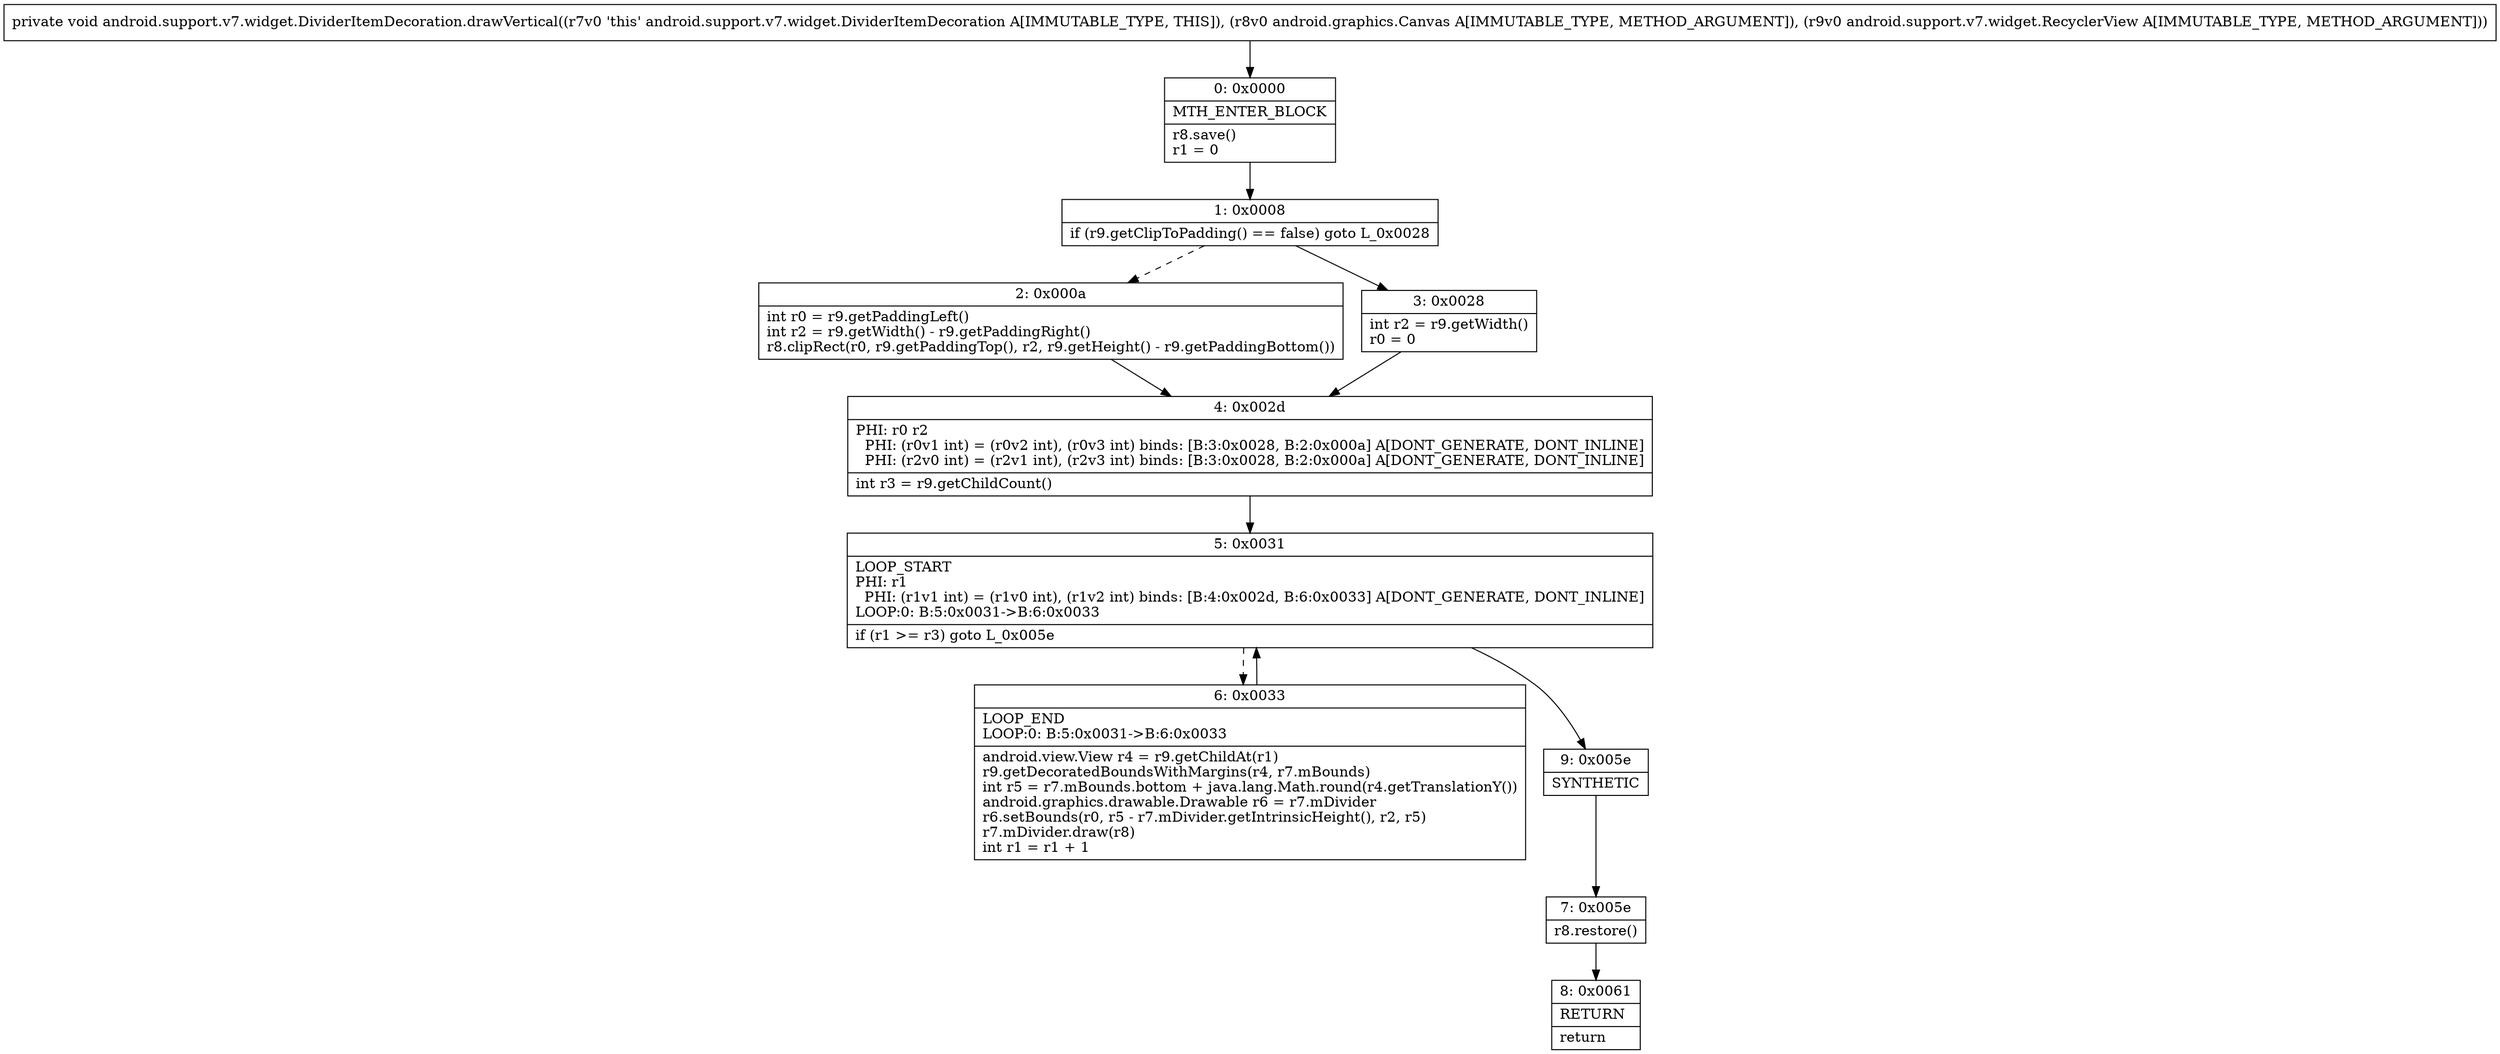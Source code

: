 digraph "CFG forandroid.support.v7.widget.DividerItemDecoration.drawVertical(Landroid\/graphics\/Canvas;Landroid\/support\/v7\/widget\/RecyclerView;)V" {
Node_0 [shape=record,label="{0\:\ 0x0000|MTH_ENTER_BLOCK\l|r8.save()\lr1 = 0\l}"];
Node_1 [shape=record,label="{1\:\ 0x0008|if (r9.getClipToPadding() == false) goto L_0x0028\l}"];
Node_2 [shape=record,label="{2\:\ 0x000a|int r0 = r9.getPaddingLeft()\lint r2 = r9.getWidth() \- r9.getPaddingRight()\lr8.clipRect(r0, r9.getPaddingTop(), r2, r9.getHeight() \- r9.getPaddingBottom())\l}"];
Node_3 [shape=record,label="{3\:\ 0x0028|int r2 = r9.getWidth()\lr0 = 0\l}"];
Node_4 [shape=record,label="{4\:\ 0x002d|PHI: r0 r2 \l  PHI: (r0v1 int) = (r0v2 int), (r0v3 int) binds: [B:3:0x0028, B:2:0x000a] A[DONT_GENERATE, DONT_INLINE]\l  PHI: (r2v0 int) = (r2v1 int), (r2v3 int) binds: [B:3:0x0028, B:2:0x000a] A[DONT_GENERATE, DONT_INLINE]\l|int r3 = r9.getChildCount()\l}"];
Node_5 [shape=record,label="{5\:\ 0x0031|LOOP_START\lPHI: r1 \l  PHI: (r1v1 int) = (r1v0 int), (r1v2 int) binds: [B:4:0x002d, B:6:0x0033] A[DONT_GENERATE, DONT_INLINE]\lLOOP:0: B:5:0x0031\-\>B:6:0x0033\l|if (r1 \>= r3) goto L_0x005e\l}"];
Node_6 [shape=record,label="{6\:\ 0x0033|LOOP_END\lLOOP:0: B:5:0x0031\-\>B:6:0x0033\l|android.view.View r4 = r9.getChildAt(r1)\lr9.getDecoratedBoundsWithMargins(r4, r7.mBounds)\lint r5 = r7.mBounds.bottom + java.lang.Math.round(r4.getTranslationY())\landroid.graphics.drawable.Drawable r6 = r7.mDivider\lr6.setBounds(r0, r5 \- r7.mDivider.getIntrinsicHeight(), r2, r5)\lr7.mDivider.draw(r8)\lint r1 = r1 + 1\l}"];
Node_7 [shape=record,label="{7\:\ 0x005e|r8.restore()\l}"];
Node_8 [shape=record,label="{8\:\ 0x0061|RETURN\l|return\l}"];
Node_9 [shape=record,label="{9\:\ 0x005e|SYNTHETIC\l}"];
MethodNode[shape=record,label="{private void android.support.v7.widget.DividerItemDecoration.drawVertical((r7v0 'this' android.support.v7.widget.DividerItemDecoration A[IMMUTABLE_TYPE, THIS]), (r8v0 android.graphics.Canvas A[IMMUTABLE_TYPE, METHOD_ARGUMENT]), (r9v0 android.support.v7.widget.RecyclerView A[IMMUTABLE_TYPE, METHOD_ARGUMENT])) }"];
MethodNode -> Node_0;
Node_0 -> Node_1;
Node_1 -> Node_2[style=dashed];
Node_1 -> Node_3;
Node_2 -> Node_4;
Node_3 -> Node_4;
Node_4 -> Node_5;
Node_5 -> Node_6[style=dashed];
Node_5 -> Node_9;
Node_6 -> Node_5;
Node_7 -> Node_8;
Node_9 -> Node_7;
}

